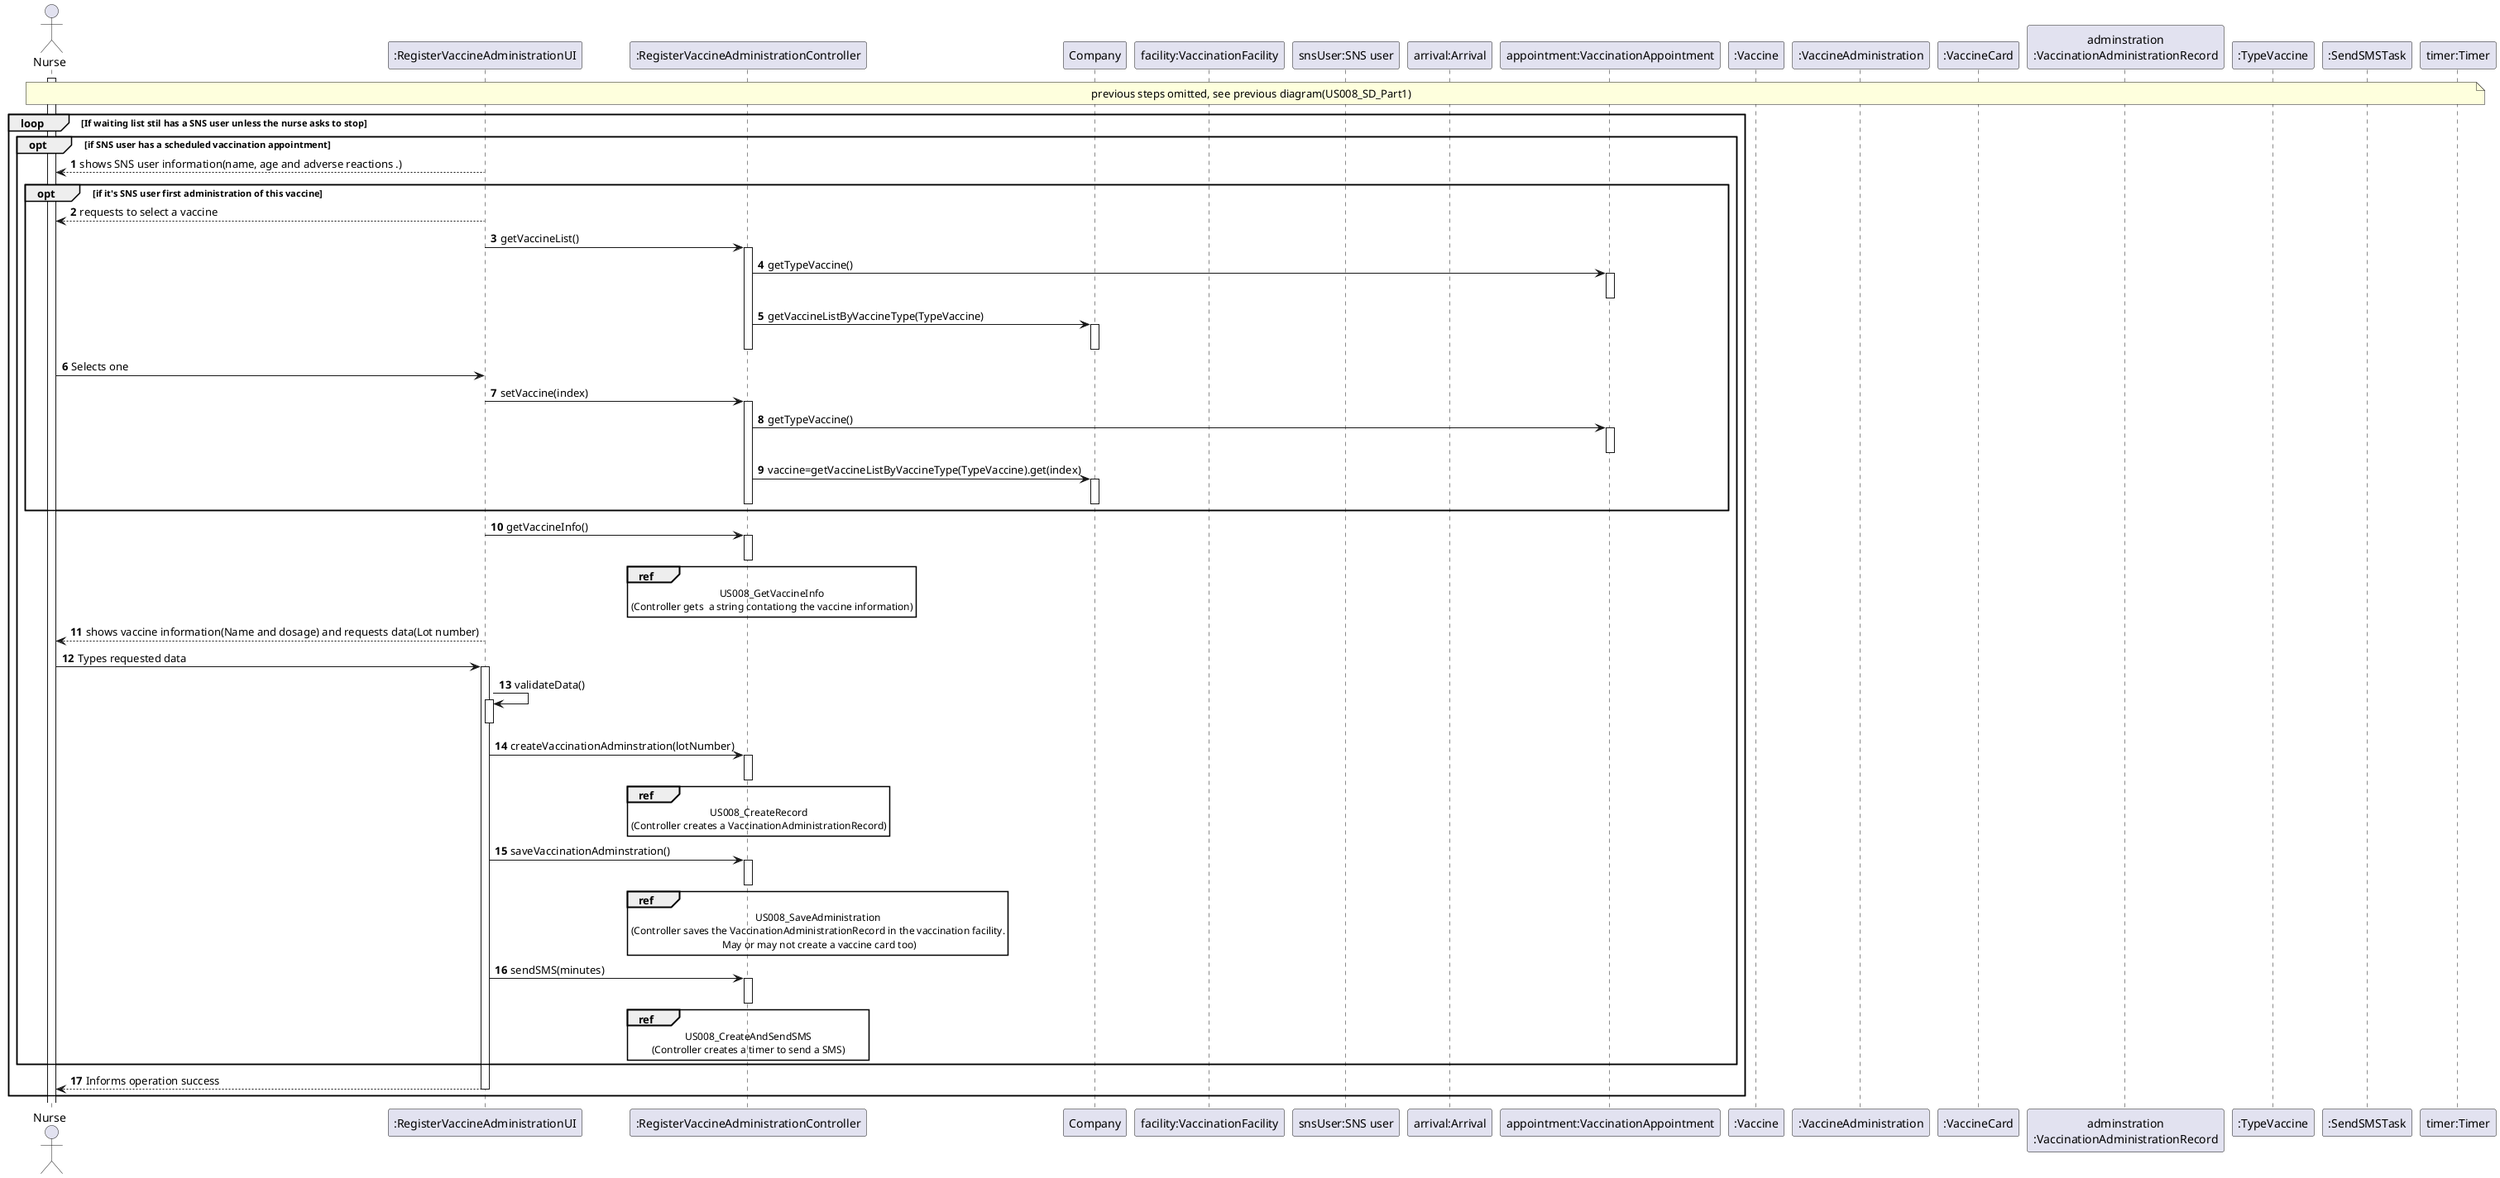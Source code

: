 @startuml
autonumber

actor "Nurse" as nurse

participant ":RegisterVaccineAdministrationUI" as UI
participant ":RegisterVaccineAdministrationController" as  CTRL
participant "Company" as COMP
participant "facility:VaccinationFacility" as facility
participant "snsUser:SNS user" as user
participant "arrival:Arrival" as arrival
participant "appointment:VaccinationAppointment" as appointment
participant ":Vaccine" as vaccine
participant ":VaccineAdministration" as administration
participant ":VaccineCard" as card
participant "adminstration\n:VaccinationAdministrationRecord" as record
participant ":TypeVaccine" as type
participant ":SendSMSTask" as task
participant "timer:Timer" as timer

note across: previous steps omitted, see previous diagram(US008_SD_Part1)
activate nurse
loop If waiting list stil has a SNS user unless the nurse asks to stop

opt if SNS user has a scheduled vaccination appointment

UI--> nurse : shows SNS user information(name, age and adverse reactions .)


opt if it's SNS user first administration of this vaccine
    UI--> nurse : requests to select a vaccine
    UI->CTRL: getVaccineList()
    activate CTRL
    CTRL->appointment:getTypeVaccine()
    activate appointment
    deactivate appointment
    CTRL->COMP:getVaccineListByVaccineType(TypeVaccine)
    activate COMP
    deactivate COMP
    deactivate CTRL

    nurse-> UI : Selects one
    UI->CTRL: setVaccine(index)
    activate CTRL
        CTRL->appointment:getTypeVaccine()
        activate appointment
        deactivate appointment
        CTRL->COMP:vaccine=getVaccineListByVaccineType(TypeVaccine).get(index)
        activate COMP
        deactivate COMP
        deactivate CTRL
    end
UI->CTRL: getVaccineInfo()
activate CTRL
deactivate CTRL
ref over CTRL: US008_GetVaccineInfo\n(Controller gets  a string contationg the vaccine information)
UI--> nurse : shows vaccine information(Name and dosage) and requests data(Lot number)
deactivate UI
nurse-> UI : Types requested data
activate UI
UI->UI:validateData()
activate UI
deactivate UI
UI->CTRL: createVaccinationAdminstration(lotNumber)
activate CTRL
ref over CTRL: US008_CreateRecord\n(Controller creates a VaccinationAdministrationRecord)
deactivate CTRL
UI->CTRL: saveVaccinationAdminstration()
activate CTRL
ref over CTRL: US008_SaveAdministration\n(Controller saves the VaccinationAdministrationRecord in the vaccination facility.\n May or may not create a vaccine card too)
deactivate CTRL
UI->CTRL: sendSMS(minutes)
activate CTRL
ref over CTRL: US008_CreateAndSendSMS\n(Controller creates a timer to send a SMS)
deactivate CTRL
end
UI--> nurse : Informs operation success

deactivate UI

end
@enduml